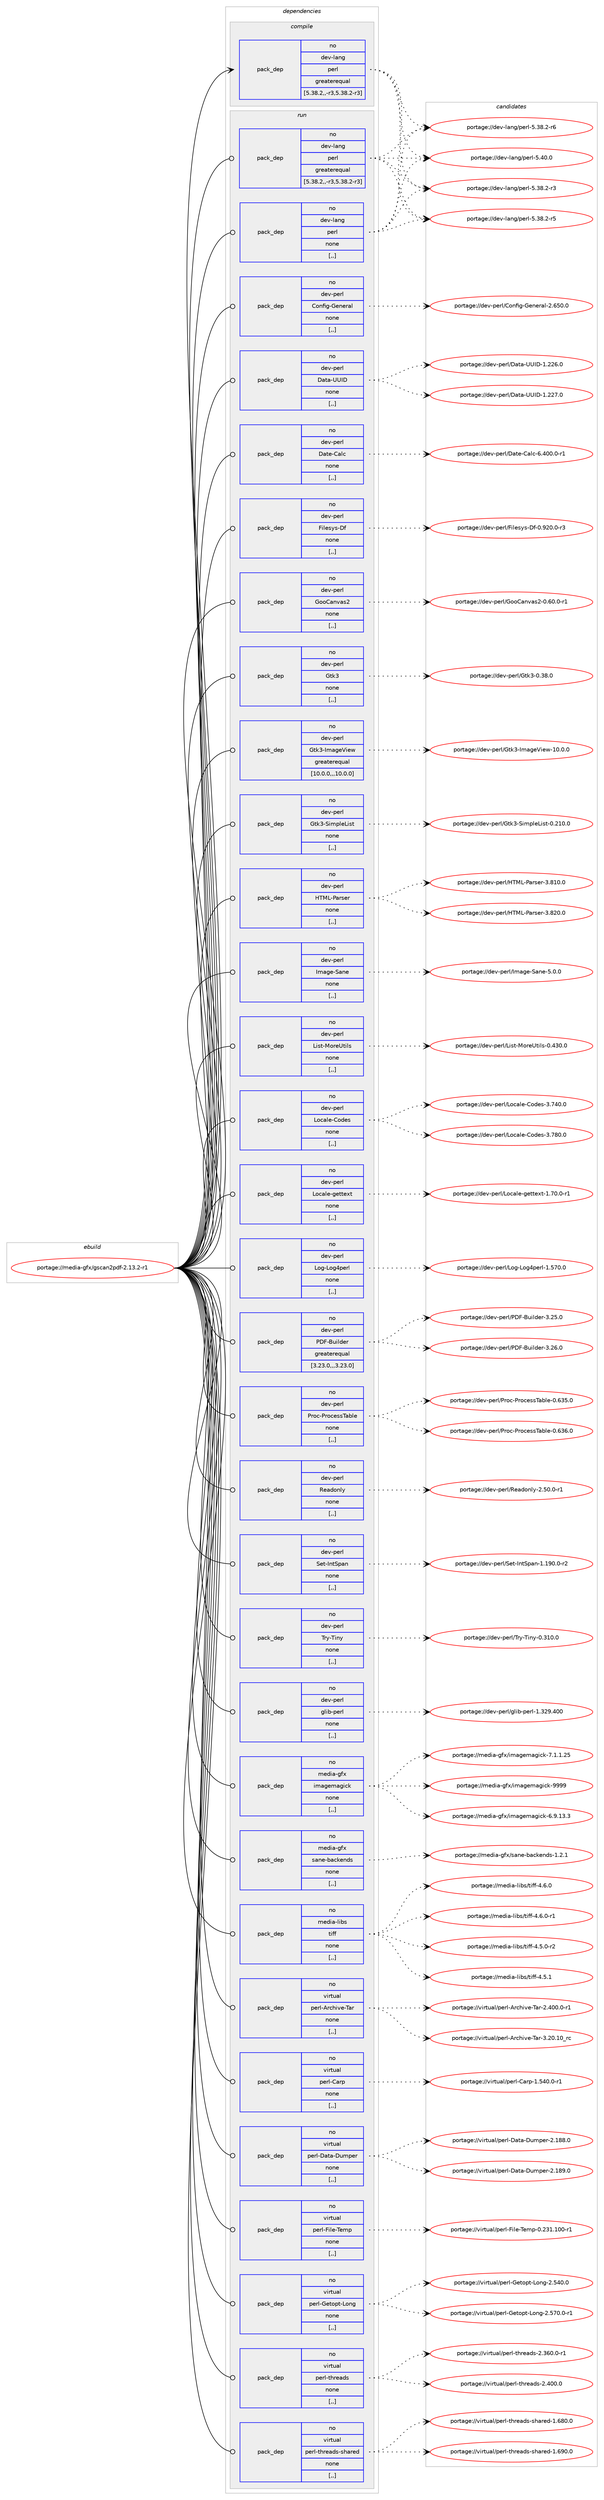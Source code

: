 digraph prolog {

# *************
# Graph options
# *************

newrank=true;
concentrate=true;
compound=true;
graph [rankdir=LR,fontname=Helvetica,fontsize=10,ranksep=1.5];#, ranksep=2.5, nodesep=0.2];
edge  [arrowhead=vee];
node  [fontname=Helvetica,fontsize=10];

# **********
# The ebuild
# **********

subgraph cluster_leftcol {
color=gray;
rank=same;
label=<<i>ebuild</i>>;
id [label="portage://media-gfx/gscan2pdf-2.13.2-r1", color=red, width=4, href="../media-gfx/gscan2pdf-2.13.2-r1.svg"];
}

# ****************
# The dependencies
# ****************

subgraph cluster_midcol {
color=gray;
label=<<i>dependencies</i>>;
subgraph cluster_compile {
fillcolor="#eeeeee";
style=filled;
label=<<i>compile</i>>;
subgraph pack209788 {
dependency283574 [label=<<TABLE BORDER="0" CELLBORDER="1" CELLSPACING="0" CELLPADDING="4" WIDTH="220"><TR><TD ROWSPAN="6" CELLPADDING="30">pack_dep</TD></TR><TR><TD WIDTH="110">no</TD></TR><TR><TD>dev-lang</TD></TR><TR><TD>perl</TD></TR><TR><TD>greaterequal</TD></TR><TR><TD>[5.38.2,,-r3,5.38.2-r3]</TD></TR></TABLE>>, shape=none, color=blue];
}
id:e -> dependency283574:w [weight=20,style="solid",arrowhead="vee"];
}
subgraph cluster_compileandrun {
fillcolor="#eeeeee";
style=filled;
label=<<i>compile and run</i>>;
}
subgraph cluster_run {
fillcolor="#eeeeee";
style=filled;
label=<<i>run</i>>;
subgraph pack209789 {
dependency283575 [label=<<TABLE BORDER="0" CELLBORDER="1" CELLSPACING="0" CELLPADDING="4" WIDTH="220"><TR><TD ROWSPAN="6" CELLPADDING="30">pack_dep</TD></TR><TR><TD WIDTH="110">no</TD></TR><TR><TD>dev-lang</TD></TR><TR><TD>perl</TD></TR><TR><TD>greaterequal</TD></TR><TR><TD>[5.38.2,,-r3,5.38.2-r3]</TD></TR></TABLE>>, shape=none, color=blue];
}
id:e -> dependency283575:w [weight=20,style="solid",arrowhead="odot"];
subgraph pack209790 {
dependency283576 [label=<<TABLE BORDER="0" CELLBORDER="1" CELLSPACING="0" CELLPADDING="4" WIDTH="220"><TR><TD ROWSPAN="6" CELLPADDING="30">pack_dep</TD></TR><TR><TD WIDTH="110">no</TD></TR><TR><TD>dev-lang</TD></TR><TR><TD>perl</TD></TR><TR><TD>none</TD></TR><TR><TD>[,,]</TD></TR></TABLE>>, shape=none, color=blue];
}
id:e -> dependency283576:w [weight=20,style="solid",arrowhead="odot"];
subgraph pack209791 {
dependency283577 [label=<<TABLE BORDER="0" CELLBORDER="1" CELLSPACING="0" CELLPADDING="4" WIDTH="220"><TR><TD ROWSPAN="6" CELLPADDING="30">pack_dep</TD></TR><TR><TD WIDTH="110">no</TD></TR><TR><TD>dev-perl</TD></TR><TR><TD>Config-General</TD></TR><TR><TD>none</TD></TR><TR><TD>[,,]</TD></TR></TABLE>>, shape=none, color=blue];
}
id:e -> dependency283577:w [weight=20,style="solid",arrowhead="odot"];
subgraph pack209792 {
dependency283578 [label=<<TABLE BORDER="0" CELLBORDER="1" CELLSPACING="0" CELLPADDING="4" WIDTH="220"><TR><TD ROWSPAN="6" CELLPADDING="30">pack_dep</TD></TR><TR><TD WIDTH="110">no</TD></TR><TR><TD>dev-perl</TD></TR><TR><TD>Data-UUID</TD></TR><TR><TD>none</TD></TR><TR><TD>[,,]</TD></TR></TABLE>>, shape=none, color=blue];
}
id:e -> dependency283578:w [weight=20,style="solid",arrowhead="odot"];
subgraph pack209793 {
dependency283579 [label=<<TABLE BORDER="0" CELLBORDER="1" CELLSPACING="0" CELLPADDING="4" WIDTH="220"><TR><TD ROWSPAN="6" CELLPADDING="30">pack_dep</TD></TR><TR><TD WIDTH="110">no</TD></TR><TR><TD>dev-perl</TD></TR><TR><TD>Date-Calc</TD></TR><TR><TD>none</TD></TR><TR><TD>[,,]</TD></TR></TABLE>>, shape=none, color=blue];
}
id:e -> dependency283579:w [weight=20,style="solid",arrowhead="odot"];
subgraph pack209794 {
dependency283580 [label=<<TABLE BORDER="0" CELLBORDER="1" CELLSPACING="0" CELLPADDING="4" WIDTH="220"><TR><TD ROWSPAN="6" CELLPADDING="30">pack_dep</TD></TR><TR><TD WIDTH="110">no</TD></TR><TR><TD>dev-perl</TD></TR><TR><TD>Filesys-Df</TD></TR><TR><TD>none</TD></TR><TR><TD>[,,]</TD></TR></TABLE>>, shape=none, color=blue];
}
id:e -> dependency283580:w [weight=20,style="solid",arrowhead="odot"];
subgraph pack209795 {
dependency283581 [label=<<TABLE BORDER="0" CELLBORDER="1" CELLSPACING="0" CELLPADDING="4" WIDTH="220"><TR><TD ROWSPAN="6" CELLPADDING="30">pack_dep</TD></TR><TR><TD WIDTH="110">no</TD></TR><TR><TD>dev-perl</TD></TR><TR><TD>GooCanvas2</TD></TR><TR><TD>none</TD></TR><TR><TD>[,,]</TD></TR></TABLE>>, shape=none, color=blue];
}
id:e -> dependency283581:w [weight=20,style="solid",arrowhead="odot"];
subgraph pack209796 {
dependency283582 [label=<<TABLE BORDER="0" CELLBORDER="1" CELLSPACING="0" CELLPADDING="4" WIDTH="220"><TR><TD ROWSPAN="6" CELLPADDING="30">pack_dep</TD></TR><TR><TD WIDTH="110">no</TD></TR><TR><TD>dev-perl</TD></TR><TR><TD>Gtk3</TD></TR><TR><TD>none</TD></TR><TR><TD>[,,]</TD></TR></TABLE>>, shape=none, color=blue];
}
id:e -> dependency283582:w [weight=20,style="solid",arrowhead="odot"];
subgraph pack209797 {
dependency283583 [label=<<TABLE BORDER="0" CELLBORDER="1" CELLSPACING="0" CELLPADDING="4" WIDTH="220"><TR><TD ROWSPAN="6" CELLPADDING="30">pack_dep</TD></TR><TR><TD WIDTH="110">no</TD></TR><TR><TD>dev-perl</TD></TR><TR><TD>Gtk3-ImageView</TD></TR><TR><TD>greaterequal</TD></TR><TR><TD>[10.0.0,,,10.0.0]</TD></TR></TABLE>>, shape=none, color=blue];
}
id:e -> dependency283583:w [weight=20,style="solid",arrowhead="odot"];
subgraph pack209798 {
dependency283584 [label=<<TABLE BORDER="0" CELLBORDER="1" CELLSPACING="0" CELLPADDING="4" WIDTH="220"><TR><TD ROWSPAN="6" CELLPADDING="30">pack_dep</TD></TR><TR><TD WIDTH="110">no</TD></TR><TR><TD>dev-perl</TD></TR><TR><TD>Gtk3-SimpleList</TD></TR><TR><TD>none</TD></TR><TR><TD>[,,]</TD></TR></TABLE>>, shape=none, color=blue];
}
id:e -> dependency283584:w [weight=20,style="solid",arrowhead="odot"];
subgraph pack209799 {
dependency283585 [label=<<TABLE BORDER="0" CELLBORDER="1" CELLSPACING="0" CELLPADDING="4" WIDTH="220"><TR><TD ROWSPAN="6" CELLPADDING="30">pack_dep</TD></TR><TR><TD WIDTH="110">no</TD></TR><TR><TD>dev-perl</TD></TR><TR><TD>HTML-Parser</TD></TR><TR><TD>none</TD></TR><TR><TD>[,,]</TD></TR></TABLE>>, shape=none, color=blue];
}
id:e -> dependency283585:w [weight=20,style="solid",arrowhead="odot"];
subgraph pack209800 {
dependency283586 [label=<<TABLE BORDER="0" CELLBORDER="1" CELLSPACING="0" CELLPADDING="4" WIDTH="220"><TR><TD ROWSPAN="6" CELLPADDING="30">pack_dep</TD></TR><TR><TD WIDTH="110">no</TD></TR><TR><TD>dev-perl</TD></TR><TR><TD>Image-Sane</TD></TR><TR><TD>none</TD></TR><TR><TD>[,,]</TD></TR></TABLE>>, shape=none, color=blue];
}
id:e -> dependency283586:w [weight=20,style="solid",arrowhead="odot"];
subgraph pack209801 {
dependency283587 [label=<<TABLE BORDER="0" CELLBORDER="1" CELLSPACING="0" CELLPADDING="4" WIDTH="220"><TR><TD ROWSPAN="6" CELLPADDING="30">pack_dep</TD></TR><TR><TD WIDTH="110">no</TD></TR><TR><TD>dev-perl</TD></TR><TR><TD>List-MoreUtils</TD></TR><TR><TD>none</TD></TR><TR><TD>[,,]</TD></TR></TABLE>>, shape=none, color=blue];
}
id:e -> dependency283587:w [weight=20,style="solid",arrowhead="odot"];
subgraph pack209802 {
dependency283588 [label=<<TABLE BORDER="0" CELLBORDER="1" CELLSPACING="0" CELLPADDING="4" WIDTH="220"><TR><TD ROWSPAN="6" CELLPADDING="30">pack_dep</TD></TR><TR><TD WIDTH="110">no</TD></TR><TR><TD>dev-perl</TD></TR><TR><TD>Locale-Codes</TD></TR><TR><TD>none</TD></TR><TR><TD>[,,]</TD></TR></TABLE>>, shape=none, color=blue];
}
id:e -> dependency283588:w [weight=20,style="solid",arrowhead="odot"];
subgraph pack209803 {
dependency283589 [label=<<TABLE BORDER="0" CELLBORDER="1" CELLSPACING="0" CELLPADDING="4" WIDTH="220"><TR><TD ROWSPAN="6" CELLPADDING="30">pack_dep</TD></TR><TR><TD WIDTH="110">no</TD></TR><TR><TD>dev-perl</TD></TR><TR><TD>Locale-gettext</TD></TR><TR><TD>none</TD></TR><TR><TD>[,,]</TD></TR></TABLE>>, shape=none, color=blue];
}
id:e -> dependency283589:w [weight=20,style="solid",arrowhead="odot"];
subgraph pack209804 {
dependency283590 [label=<<TABLE BORDER="0" CELLBORDER="1" CELLSPACING="0" CELLPADDING="4" WIDTH="220"><TR><TD ROWSPAN="6" CELLPADDING="30">pack_dep</TD></TR><TR><TD WIDTH="110">no</TD></TR><TR><TD>dev-perl</TD></TR><TR><TD>Log-Log4perl</TD></TR><TR><TD>none</TD></TR><TR><TD>[,,]</TD></TR></TABLE>>, shape=none, color=blue];
}
id:e -> dependency283590:w [weight=20,style="solid",arrowhead="odot"];
subgraph pack209805 {
dependency283591 [label=<<TABLE BORDER="0" CELLBORDER="1" CELLSPACING="0" CELLPADDING="4" WIDTH="220"><TR><TD ROWSPAN="6" CELLPADDING="30">pack_dep</TD></TR><TR><TD WIDTH="110">no</TD></TR><TR><TD>dev-perl</TD></TR><TR><TD>PDF-Builder</TD></TR><TR><TD>greaterequal</TD></TR><TR><TD>[3.23.0,,,3.23.0]</TD></TR></TABLE>>, shape=none, color=blue];
}
id:e -> dependency283591:w [weight=20,style="solid",arrowhead="odot"];
subgraph pack209806 {
dependency283592 [label=<<TABLE BORDER="0" CELLBORDER="1" CELLSPACING="0" CELLPADDING="4" WIDTH="220"><TR><TD ROWSPAN="6" CELLPADDING="30">pack_dep</TD></TR><TR><TD WIDTH="110">no</TD></TR><TR><TD>dev-perl</TD></TR><TR><TD>Proc-ProcessTable</TD></TR><TR><TD>none</TD></TR><TR><TD>[,,]</TD></TR></TABLE>>, shape=none, color=blue];
}
id:e -> dependency283592:w [weight=20,style="solid",arrowhead="odot"];
subgraph pack209807 {
dependency283593 [label=<<TABLE BORDER="0" CELLBORDER="1" CELLSPACING="0" CELLPADDING="4" WIDTH="220"><TR><TD ROWSPAN="6" CELLPADDING="30">pack_dep</TD></TR><TR><TD WIDTH="110">no</TD></TR><TR><TD>dev-perl</TD></TR><TR><TD>Readonly</TD></TR><TR><TD>none</TD></TR><TR><TD>[,,]</TD></TR></TABLE>>, shape=none, color=blue];
}
id:e -> dependency283593:w [weight=20,style="solid",arrowhead="odot"];
subgraph pack209808 {
dependency283594 [label=<<TABLE BORDER="0" CELLBORDER="1" CELLSPACING="0" CELLPADDING="4" WIDTH="220"><TR><TD ROWSPAN="6" CELLPADDING="30">pack_dep</TD></TR><TR><TD WIDTH="110">no</TD></TR><TR><TD>dev-perl</TD></TR><TR><TD>Set-IntSpan</TD></TR><TR><TD>none</TD></TR><TR><TD>[,,]</TD></TR></TABLE>>, shape=none, color=blue];
}
id:e -> dependency283594:w [weight=20,style="solid",arrowhead="odot"];
subgraph pack209809 {
dependency283595 [label=<<TABLE BORDER="0" CELLBORDER="1" CELLSPACING="0" CELLPADDING="4" WIDTH="220"><TR><TD ROWSPAN="6" CELLPADDING="30">pack_dep</TD></TR><TR><TD WIDTH="110">no</TD></TR><TR><TD>dev-perl</TD></TR><TR><TD>Try-Tiny</TD></TR><TR><TD>none</TD></TR><TR><TD>[,,]</TD></TR></TABLE>>, shape=none, color=blue];
}
id:e -> dependency283595:w [weight=20,style="solid",arrowhead="odot"];
subgraph pack209810 {
dependency283596 [label=<<TABLE BORDER="0" CELLBORDER="1" CELLSPACING="0" CELLPADDING="4" WIDTH="220"><TR><TD ROWSPAN="6" CELLPADDING="30">pack_dep</TD></TR><TR><TD WIDTH="110">no</TD></TR><TR><TD>dev-perl</TD></TR><TR><TD>glib-perl</TD></TR><TR><TD>none</TD></TR><TR><TD>[,,]</TD></TR></TABLE>>, shape=none, color=blue];
}
id:e -> dependency283596:w [weight=20,style="solid",arrowhead="odot"];
subgraph pack209811 {
dependency283597 [label=<<TABLE BORDER="0" CELLBORDER="1" CELLSPACING="0" CELLPADDING="4" WIDTH="220"><TR><TD ROWSPAN="6" CELLPADDING="30">pack_dep</TD></TR><TR><TD WIDTH="110">no</TD></TR><TR><TD>media-gfx</TD></TR><TR><TD>imagemagick</TD></TR><TR><TD>none</TD></TR><TR><TD>[,,]</TD></TR></TABLE>>, shape=none, color=blue];
}
id:e -> dependency283597:w [weight=20,style="solid",arrowhead="odot"];
subgraph pack209812 {
dependency283598 [label=<<TABLE BORDER="0" CELLBORDER="1" CELLSPACING="0" CELLPADDING="4" WIDTH="220"><TR><TD ROWSPAN="6" CELLPADDING="30">pack_dep</TD></TR><TR><TD WIDTH="110">no</TD></TR><TR><TD>media-gfx</TD></TR><TR><TD>sane-backends</TD></TR><TR><TD>none</TD></TR><TR><TD>[,,]</TD></TR></TABLE>>, shape=none, color=blue];
}
id:e -> dependency283598:w [weight=20,style="solid",arrowhead="odot"];
subgraph pack209813 {
dependency283599 [label=<<TABLE BORDER="0" CELLBORDER="1" CELLSPACING="0" CELLPADDING="4" WIDTH="220"><TR><TD ROWSPAN="6" CELLPADDING="30">pack_dep</TD></TR><TR><TD WIDTH="110">no</TD></TR><TR><TD>media-libs</TD></TR><TR><TD>tiff</TD></TR><TR><TD>none</TD></TR><TR><TD>[,,]</TD></TR></TABLE>>, shape=none, color=blue];
}
id:e -> dependency283599:w [weight=20,style="solid",arrowhead="odot"];
subgraph pack209814 {
dependency283600 [label=<<TABLE BORDER="0" CELLBORDER="1" CELLSPACING="0" CELLPADDING="4" WIDTH="220"><TR><TD ROWSPAN="6" CELLPADDING="30">pack_dep</TD></TR><TR><TD WIDTH="110">no</TD></TR><TR><TD>virtual</TD></TR><TR><TD>perl-Archive-Tar</TD></TR><TR><TD>none</TD></TR><TR><TD>[,,]</TD></TR></TABLE>>, shape=none, color=blue];
}
id:e -> dependency283600:w [weight=20,style="solid",arrowhead="odot"];
subgraph pack209815 {
dependency283601 [label=<<TABLE BORDER="0" CELLBORDER="1" CELLSPACING="0" CELLPADDING="4" WIDTH="220"><TR><TD ROWSPAN="6" CELLPADDING="30">pack_dep</TD></TR><TR><TD WIDTH="110">no</TD></TR><TR><TD>virtual</TD></TR><TR><TD>perl-Carp</TD></TR><TR><TD>none</TD></TR><TR><TD>[,,]</TD></TR></TABLE>>, shape=none, color=blue];
}
id:e -> dependency283601:w [weight=20,style="solid",arrowhead="odot"];
subgraph pack209816 {
dependency283602 [label=<<TABLE BORDER="0" CELLBORDER="1" CELLSPACING="0" CELLPADDING="4" WIDTH="220"><TR><TD ROWSPAN="6" CELLPADDING="30">pack_dep</TD></TR><TR><TD WIDTH="110">no</TD></TR><TR><TD>virtual</TD></TR><TR><TD>perl-Data-Dumper</TD></TR><TR><TD>none</TD></TR><TR><TD>[,,]</TD></TR></TABLE>>, shape=none, color=blue];
}
id:e -> dependency283602:w [weight=20,style="solid",arrowhead="odot"];
subgraph pack209817 {
dependency283603 [label=<<TABLE BORDER="0" CELLBORDER="1" CELLSPACING="0" CELLPADDING="4" WIDTH="220"><TR><TD ROWSPAN="6" CELLPADDING="30">pack_dep</TD></TR><TR><TD WIDTH="110">no</TD></TR><TR><TD>virtual</TD></TR><TR><TD>perl-File-Temp</TD></TR><TR><TD>none</TD></TR><TR><TD>[,,]</TD></TR></TABLE>>, shape=none, color=blue];
}
id:e -> dependency283603:w [weight=20,style="solid",arrowhead="odot"];
subgraph pack209818 {
dependency283604 [label=<<TABLE BORDER="0" CELLBORDER="1" CELLSPACING="0" CELLPADDING="4" WIDTH="220"><TR><TD ROWSPAN="6" CELLPADDING="30">pack_dep</TD></TR><TR><TD WIDTH="110">no</TD></TR><TR><TD>virtual</TD></TR><TR><TD>perl-Getopt-Long</TD></TR><TR><TD>none</TD></TR><TR><TD>[,,]</TD></TR></TABLE>>, shape=none, color=blue];
}
id:e -> dependency283604:w [weight=20,style="solid",arrowhead="odot"];
subgraph pack209819 {
dependency283605 [label=<<TABLE BORDER="0" CELLBORDER="1" CELLSPACING="0" CELLPADDING="4" WIDTH="220"><TR><TD ROWSPAN="6" CELLPADDING="30">pack_dep</TD></TR><TR><TD WIDTH="110">no</TD></TR><TR><TD>virtual</TD></TR><TR><TD>perl-threads</TD></TR><TR><TD>none</TD></TR><TR><TD>[,,]</TD></TR></TABLE>>, shape=none, color=blue];
}
id:e -> dependency283605:w [weight=20,style="solid",arrowhead="odot"];
subgraph pack209820 {
dependency283606 [label=<<TABLE BORDER="0" CELLBORDER="1" CELLSPACING="0" CELLPADDING="4" WIDTH="220"><TR><TD ROWSPAN="6" CELLPADDING="30">pack_dep</TD></TR><TR><TD WIDTH="110">no</TD></TR><TR><TD>virtual</TD></TR><TR><TD>perl-threads-shared</TD></TR><TR><TD>none</TD></TR><TR><TD>[,,]</TD></TR></TABLE>>, shape=none, color=blue];
}
id:e -> dependency283606:w [weight=20,style="solid",arrowhead="odot"];
}
}

# **************
# The candidates
# **************

subgraph cluster_choices {
rank=same;
color=gray;
label=<<i>candidates</i>>;

subgraph choice209788 {
color=black;
nodesep=1;
choice100101118451089711010347112101114108455346515646504511451 [label="portage://dev-lang/perl-5.38.2-r3", color=red, width=4,href="../dev-lang/perl-5.38.2-r3.svg"];
choice100101118451089711010347112101114108455346515646504511453 [label="portage://dev-lang/perl-5.38.2-r5", color=red, width=4,href="../dev-lang/perl-5.38.2-r5.svg"];
choice100101118451089711010347112101114108455346515646504511454 [label="portage://dev-lang/perl-5.38.2-r6", color=red, width=4,href="../dev-lang/perl-5.38.2-r6.svg"];
choice10010111845108971101034711210111410845534652484648 [label="portage://dev-lang/perl-5.40.0", color=red, width=4,href="../dev-lang/perl-5.40.0.svg"];
dependency283574:e -> choice100101118451089711010347112101114108455346515646504511451:w [style=dotted,weight="100"];
dependency283574:e -> choice100101118451089711010347112101114108455346515646504511453:w [style=dotted,weight="100"];
dependency283574:e -> choice100101118451089711010347112101114108455346515646504511454:w [style=dotted,weight="100"];
dependency283574:e -> choice10010111845108971101034711210111410845534652484648:w [style=dotted,weight="100"];
}
subgraph choice209789 {
color=black;
nodesep=1;
choice100101118451089711010347112101114108455346515646504511451 [label="portage://dev-lang/perl-5.38.2-r3", color=red, width=4,href="../dev-lang/perl-5.38.2-r3.svg"];
choice100101118451089711010347112101114108455346515646504511453 [label="portage://dev-lang/perl-5.38.2-r5", color=red, width=4,href="../dev-lang/perl-5.38.2-r5.svg"];
choice100101118451089711010347112101114108455346515646504511454 [label="portage://dev-lang/perl-5.38.2-r6", color=red, width=4,href="../dev-lang/perl-5.38.2-r6.svg"];
choice10010111845108971101034711210111410845534652484648 [label="portage://dev-lang/perl-5.40.0", color=red, width=4,href="../dev-lang/perl-5.40.0.svg"];
dependency283575:e -> choice100101118451089711010347112101114108455346515646504511451:w [style=dotted,weight="100"];
dependency283575:e -> choice100101118451089711010347112101114108455346515646504511453:w [style=dotted,weight="100"];
dependency283575:e -> choice100101118451089711010347112101114108455346515646504511454:w [style=dotted,weight="100"];
dependency283575:e -> choice10010111845108971101034711210111410845534652484648:w [style=dotted,weight="100"];
}
subgraph choice209790 {
color=black;
nodesep=1;
choice100101118451089711010347112101114108455346515646504511451 [label="portage://dev-lang/perl-5.38.2-r3", color=red, width=4,href="../dev-lang/perl-5.38.2-r3.svg"];
choice100101118451089711010347112101114108455346515646504511453 [label="portage://dev-lang/perl-5.38.2-r5", color=red, width=4,href="../dev-lang/perl-5.38.2-r5.svg"];
choice100101118451089711010347112101114108455346515646504511454 [label="portage://dev-lang/perl-5.38.2-r6", color=red, width=4,href="../dev-lang/perl-5.38.2-r6.svg"];
choice10010111845108971101034711210111410845534652484648 [label="portage://dev-lang/perl-5.40.0", color=red, width=4,href="../dev-lang/perl-5.40.0.svg"];
dependency283576:e -> choice100101118451089711010347112101114108455346515646504511451:w [style=dotted,weight="100"];
dependency283576:e -> choice100101118451089711010347112101114108455346515646504511453:w [style=dotted,weight="100"];
dependency283576:e -> choice100101118451089711010347112101114108455346515646504511454:w [style=dotted,weight="100"];
dependency283576:e -> choice10010111845108971101034711210111410845534652484648:w [style=dotted,weight="100"];
}
subgraph choice209791 {
color=black;
nodesep=1;
choice1001011184511210111410847671111101021051034571101110101114971084550465453484648 [label="portage://dev-perl/Config-General-2.650.0", color=red, width=4,href="../dev-perl/Config-General-2.650.0.svg"];
dependency283577:e -> choice1001011184511210111410847671111101021051034571101110101114971084550465453484648:w [style=dotted,weight="100"];
}
subgraph choice209792 {
color=black;
nodesep=1;
choice100101118451121011141084768971169745858573684549465050544648 [label="portage://dev-perl/Data-UUID-1.226.0", color=red, width=4,href="../dev-perl/Data-UUID-1.226.0.svg"];
choice100101118451121011141084768971169745858573684549465050554648 [label="portage://dev-perl/Data-UUID-1.227.0", color=red, width=4,href="../dev-perl/Data-UUID-1.227.0.svg"];
dependency283578:e -> choice100101118451121011141084768971169745858573684549465050544648:w [style=dotted,weight="100"];
dependency283578:e -> choice100101118451121011141084768971169745858573684549465050554648:w [style=dotted,weight="100"];
}
subgraph choice209793 {
color=black;
nodesep=1;
choice100101118451121011141084768971161014567971089945544652484846484511449 [label="portage://dev-perl/Date-Calc-6.400.0-r1", color=red, width=4,href="../dev-perl/Date-Calc-6.400.0-r1.svg"];
dependency283579:e -> choice100101118451121011141084768971161014567971089945544652484846484511449:w [style=dotted,weight="100"];
}
subgraph choice209794 {
color=black;
nodesep=1;
choice100101118451121011141084770105108101115121115456810245484657504846484511451 [label="portage://dev-perl/Filesys-Df-0.920.0-r3", color=red, width=4,href="../dev-perl/Filesys-Df-0.920.0-r3.svg"];
dependency283580:e -> choice100101118451121011141084770105108101115121115456810245484657504846484511451:w [style=dotted,weight="100"];
}
subgraph choice209795 {
color=black;
nodesep=1;
choice10010111845112101114108477111111167971101189711550454846544846484511449 [label="portage://dev-perl/GooCanvas2-0.60.0-r1", color=red, width=4,href="../dev-perl/GooCanvas2-0.60.0-r1.svg"];
dependency283581:e -> choice10010111845112101114108477111111167971101189711550454846544846484511449:w [style=dotted,weight="100"];
}
subgraph choice209796 {
color=black;
nodesep=1;
choice1001011184511210111410847711161075145484651564648 [label="portage://dev-perl/Gtk3-0.38.0", color=red, width=4,href="../dev-perl/Gtk3-0.38.0.svg"];
dependency283582:e -> choice1001011184511210111410847711161075145484651564648:w [style=dotted,weight="100"];
}
subgraph choice209797 {
color=black;
nodesep=1;
choice100101118451121011141084771116107514573109971031018610510111945494846484648 [label="portage://dev-perl/Gtk3-ImageView-10.0.0", color=red, width=4,href="../dev-perl/Gtk3-ImageView-10.0.0.svg"];
dependency283583:e -> choice100101118451121011141084771116107514573109971031018610510111945494846484648:w [style=dotted,weight="100"];
}
subgraph choice209798 {
color=black;
nodesep=1;
choice100101118451121011141084771116107514583105109112108101761051151164548465049484648 [label="portage://dev-perl/Gtk3-SimpleList-0.210.0", color=red, width=4,href="../dev-perl/Gtk3-SimpleList-0.210.0.svg"];
dependency283584:e -> choice100101118451121011141084771116107514583105109112108101761051151164548465049484648:w [style=dotted,weight="100"];
}
subgraph choice209799 {
color=black;
nodesep=1;
choice1001011184511210111410847728477764580971141151011144551465649484648 [label="portage://dev-perl/HTML-Parser-3.810.0", color=red, width=4,href="../dev-perl/HTML-Parser-3.810.0.svg"];
choice1001011184511210111410847728477764580971141151011144551465650484648 [label="portage://dev-perl/HTML-Parser-3.820.0", color=red, width=4,href="../dev-perl/HTML-Parser-3.820.0.svg"];
dependency283585:e -> choice1001011184511210111410847728477764580971141151011144551465649484648:w [style=dotted,weight="100"];
dependency283585:e -> choice1001011184511210111410847728477764580971141151011144551465650484648:w [style=dotted,weight="100"];
}
subgraph choice209800 {
color=black;
nodesep=1;
choice10010111845112101114108477310997103101458397110101455346484648 [label="portage://dev-perl/Image-Sane-5.0.0", color=red, width=4,href="../dev-perl/Image-Sane-5.0.0.svg"];
dependency283586:e -> choice10010111845112101114108477310997103101458397110101455346484648:w [style=dotted,weight="100"];
}
subgraph choice209801 {
color=black;
nodesep=1;
choice1001011184511210111410847761051151164577111114101851161051081154548465251484648 [label="portage://dev-perl/List-MoreUtils-0.430.0", color=red, width=4,href="../dev-perl/List-MoreUtils-0.430.0.svg"];
dependency283587:e -> choice1001011184511210111410847761051151164577111114101851161051081154548465251484648:w [style=dotted,weight="100"];
}
subgraph choice209802 {
color=black;
nodesep=1;
choice100101118451121011141084776111999710810145671111001011154551465552484648 [label="portage://dev-perl/Locale-Codes-3.740.0", color=red, width=4,href="../dev-perl/Locale-Codes-3.740.0.svg"];
choice100101118451121011141084776111999710810145671111001011154551465556484648 [label="portage://dev-perl/Locale-Codes-3.780.0", color=red, width=4,href="../dev-perl/Locale-Codes-3.780.0.svg"];
dependency283588:e -> choice100101118451121011141084776111999710810145671111001011154551465552484648:w [style=dotted,weight="100"];
dependency283588:e -> choice100101118451121011141084776111999710810145671111001011154551465556484648:w [style=dotted,weight="100"];
}
subgraph choice209803 {
color=black;
nodesep=1;
choice100101118451121011141084776111999710810145103101116116101120116454946554846484511449 [label="portage://dev-perl/Locale-gettext-1.70.0-r1", color=red, width=4,href="../dev-perl/Locale-gettext-1.70.0-r1.svg"];
dependency283589:e -> choice100101118451121011141084776111999710810145103101116116101120116454946554846484511449:w [style=dotted,weight="100"];
}
subgraph choice209804 {
color=black;
nodesep=1;
choice1001011184511210111410847761111034576111103521121011141084549465355484648 [label="portage://dev-perl/Log-Log4perl-1.570.0", color=red, width=4,href="../dev-perl/Log-Log4perl-1.570.0.svg"];
dependency283590:e -> choice1001011184511210111410847761111034576111103521121011141084549465355484648:w [style=dotted,weight="100"];
}
subgraph choice209805 {
color=black;
nodesep=1;
choice1001011184511210111410847806870456611710510810010111445514650534648 [label="portage://dev-perl/PDF-Builder-3.25.0", color=red, width=4,href="../dev-perl/PDF-Builder-3.25.0.svg"];
choice1001011184511210111410847806870456611710510810010111445514650544648 [label="portage://dev-perl/PDF-Builder-3.26.0", color=red, width=4,href="../dev-perl/PDF-Builder-3.26.0.svg"];
dependency283591:e -> choice1001011184511210111410847806870456611710510810010111445514650534648:w [style=dotted,weight="100"];
dependency283591:e -> choice1001011184511210111410847806870456611710510810010111445514650544648:w [style=dotted,weight="100"];
}
subgraph choice209806 {
color=black;
nodesep=1;
choice100101118451121011141084780114111994580114111991011151158497981081014548465451534648 [label="portage://dev-perl/Proc-ProcessTable-0.635.0", color=red, width=4,href="../dev-perl/Proc-ProcessTable-0.635.0.svg"];
choice100101118451121011141084780114111994580114111991011151158497981081014548465451544648 [label="portage://dev-perl/Proc-ProcessTable-0.636.0", color=red, width=4,href="../dev-perl/Proc-ProcessTable-0.636.0.svg"];
dependency283592:e -> choice100101118451121011141084780114111994580114111991011151158497981081014548465451534648:w [style=dotted,weight="100"];
dependency283592:e -> choice100101118451121011141084780114111994580114111991011151158497981081014548465451544648:w [style=dotted,weight="100"];
}
subgraph choice209807 {
color=black;
nodesep=1;
choice10010111845112101114108478210197100111110108121455046534846484511449 [label="portage://dev-perl/Readonly-2.50.0-r1", color=red, width=4,href="../dev-perl/Readonly-2.50.0-r1.svg"];
dependency283593:e -> choice10010111845112101114108478210197100111110108121455046534846484511449:w [style=dotted,weight="100"];
}
subgraph choice209808 {
color=black;
nodesep=1;
choice1001011184511210111410847831011164573110116831129711045494649574846484511450 [label="portage://dev-perl/Set-IntSpan-1.190.0-r2", color=red, width=4,href="../dev-perl/Set-IntSpan-1.190.0-r2.svg"];
dependency283594:e -> choice1001011184511210111410847831011164573110116831129711045494649574846484511450:w [style=dotted,weight="100"];
}
subgraph choice209809 {
color=black;
nodesep=1;
choice10010111845112101114108478411412145841051101214548465149484648 [label="portage://dev-perl/Try-Tiny-0.310.0", color=red, width=4,href="../dev-perl/Try-Tiny-0.310.0.svg"];
dependency283595:e -> choice10010111845112101114108478411412145841051101214548465149484648:w [style=dotted,weight="100"];
}
subgraph choice209810 {
color=black;
nodesep=1;
choice1001011184511210111410847103108105984511210111410845494651505746524848 [label="portage://dev-perl/glib-perl-1.329.400", color=red, width=4,href="../dev-perl/glib-perl-1.329.400.svg"];
dependency283596:e -> choice1001011184511210111410847103108105984511210111410845494651505746524848:w [style=dotted,weight="100"];
}
subgraph choice209811 {
color=black;
nodesep=1;
choice109101100105974510310212047105109971031011099710310599107455446574649514651 [label="portage://media-gfx/imagemagick-6.9.13.3", color=red, width=4,href="../media-gfx/imagemagick-6.9.13.3.svg"];
choice109101100105974510310212047105109971031011099710310599107455546494649465053 [label="portage://media-gfx/imagemagick-7.1.1.25", color=red, width=4,href="../media-gfx/imagemagick-7.1.1.25.svg"];
choice1091011001059745103102120471051099710310110997103105991074557575757 [label="portage://media-gfx/imagemagick-9999", color=red, width=4,href="../media-gfx/imagemagick-9999.svg"];
dependency283597:e -> choice109101100105974510310212047105109971031011099710310599107455446574649514651:w [style=dotted,weight="100"];
dependency283597:e -> choice109101100105974510310212047105109971031011099710310599107455546494649465053:w [style=dotted,weight="100"];
dependency283597:e -> choice1091011001059745103102120471051099710310110997103105991074557575757:w [style=dotted,weight="100"];
}
subgraph choice209812 {
color=black;
nodesep=1;
choice1091011001059745103102120471159711010145989799107101110100115454946504649 [label="portage://media-gfx/sane-backends-1.2.1", color=red, width=4,href="../media-gfx/sane-backends-1.2.1.svg"];
dependency283598:e -> choice1091011001059745103102120471159711010145989799107101110100115454946504649:w [style=dotted,weight="100"];
}
subgraph choice209813 {
color=black;
nodesep=1;
choice109101100105974510810598115471161051021024552465346484511450 [label="portage://media-libs/tiff-4.5.0-r2", color=red, width=4,href="../media-libs/tiff-4.5.0-r2.svg"];
choice10910110010597451081059811547116105102102455246534649 [label="portage://media-libs/tiff-4.5.1", color=red, width=4,href="../media-libs/tiff-4.5.1.svg"];
choice10910110010597451081059811547116105102102455246544648 [label="portage://media-libs/tiff-4.6.0", color=red, width=4,href="../media-libs/tiff-4.6.0.svg"];
choice109101100105974510810598115471161051021024552465446484511449 [label="portage://media-libs/tiff-4.6.0-r1", color=red, width=4,href="../media-libs/tiff-4.6.0-r1.svg"];
dependency283599:e -> choice109101100105974510810598115471161051021024552465346484511450:w [style=dotted,weight="100"];
dependency283599:e -> choice10910110010597451081059811547116105102102455246534649:w [style=dotted,weight="100"];
dependency283599:e -> choice10910110010597451081059811547116105102102455246544648:w [style=dotted,weight="100"];
dependency283599:e -> choice109101100105974510810598115471161051021024552465446484511449:w [style=dotted,weight="100"];
}
subgraph choice209814 {
color=black;
nodesep=1;
choice118105114116117971084711210111410845651149910410511810145849711445504652484846484511449 [label="portage://virtual/perl-Archive-Tar-2.400.0-r1", color=red, width=4,href="../virtual/perl-Archive-Tar-2.400.0-r1.svg"];
choice118105114116117971084711210111410845651149910410511810145849711445514650484649489511499 [label="portage://virtual/perl-Archive-Tar-3.20.10_rc", color=red, width=4,href="../virtual/perl-Archive-Tar-3.20.10_rc.svg"];
dependency283600:e -> choice118105114116117971084711210111410845651149910410511810145849711445504652484846484511449:w [style=dotted,weight="100"];
dependency283600:e -> choice118105114116117971084711210111410845651149910410511810145849711445514650484649489511499:w [style=dotted,weight="100"];
}
subgraph choice209815 {
color=black;
nodesep=1;
choice118105114116117971084711210111410845679711411245494653524846484511449 [label="portage://virtual/perl-Carp-1.540.0-r1", color=red, width=4,href="../virtual/perl-Carp-1.540.0-r1.svg"];
dependency283601:e -> choice118105114116117971084711210111410845679711411245494653524846484511449:w [style=dotted,weight="100"];
}
subgraph choice209816 {
color=black;
nodesep=1;
choice11810511411611797108471121011141084568971169745681171091121011144550464956564648 [label="portage://virtual/perl-Data-Dumper-2.188.0", color=red, width=4,href="../virtual/perl-Data-Dumper-2.188.0.svg"];
choice11810511411611797108471121011141084568971169745681171091121011144550464956574648 [label="portage://virtual/perl-Data-Dumper-2.189.0", color=red, width=4,href="../virtual/perl-Data-Dumper-2.189.0.svg"];
dependency283602:e -> choice11810511411611797108471121011141084568971169745681171091121011144550464956564648:w [style=dotted,weight="100"];
dependency283602:e -> choice11810511411611797108471121011141084568971169745681171091121011144550464956574648:w [style=dotted,weight="100"];
}
subgraph choice209817 {
color=black;
nodesep=1;
choice118105114116117971084711210111410845701051081014584101109112454846505149464948484511449 [label="portage://virtual/perl-File-Temp-0.231.100-r1", color=red, width=4,href="../virtual/perl-File-Temp-0.231.100-r1.svg"];
dependency283603:e -> choice118105114116117971084711210111410845701051081014584101109112454846505149464948484511449:w [style=dotted,weight="100"];
}
subgraph choice209818 {
color=black;
nodesep=1;
choice1181051141161179710847112101114108457110111611111211645761111101034550465352484648 [label="portage://virtual/perl-Getopt-Long-2.540.0", color=red, width=4,href="../virtual/perl-Getopt-Long-2.540.0.svg"];
choice11810511411611797108471121011141084571101116111112116457611111010345504653554846484511449 [label="portage://virtual/perl-Getopt-Long-2.570.0-r1", color=red, width=4,href="../virtual/perl-Getopt-Long-2.570.0-r1.svg"];
dependency283604:e -> choice1181051141161179710847112101114108457110111611111211645761111101034550465352484648:w [style=dotted,weight="100"];
dependency283604:e -> choice11810511411611797108471121011141084571101116111112116457611111010345504653554846484511449:w [style=dotted,weight="100"];
}
subgraph choice209819 {
color=black;
nodesep=1;
choice1181051141161179710847112101114108451161041141019710011545504651544846484511449 [label="portage://virtual/perl-threads-2.360.0-r1", color=red, width=4,href="../virtual/perl-threads-2.360.0-r1.svg"];
choice118105114116117971084711210111410845116104114101971001154550465248484648 [label="portage://virtual/perl-threads-2.400.0", color=red, width=4,href="../virtual/perl-threads-2.400.0.svg"];
dependency283605:e -> choice1181051141161179710847112101114108451161041141019710011545504651544846484511449:w [style=dotted,weight="100"];
dependency283605:e -> choice118105114116117971084711210111410845116104114101971001154550465248484648:w [style=dotted,weight="100"];
}
subgraph choice209820 {
color=black;
nodesep=1;
choice1181051141161179710847112101114108451161041141019710011545115104971141011004549465456484648 [label="portage://virtual/perl-threads-shared-1.680.0", color=red, width=4,href="../virtual/perl-threads-shared-1.680.0.svg"];
choice1181051141161179710847112101114108451161041141019710011545115104971141011004549465457484648 [label="portage://virtual/perl-threads-shared-1.690.0", color=red, width=4,href="../virtual/perl-threads-shared-1.690.0.svg"];
dependency283606:e -> choice1181051141161179710847112101114108451161041141019710011545115104971141011004549465456484648:w [style=dotted,weight="100"];
dependency283606:e -> choice1181051141161179710847112101114108451161041141019710011545115104971141011004549465457484648:w [style=dotted,weight="100"];
}
}

}
